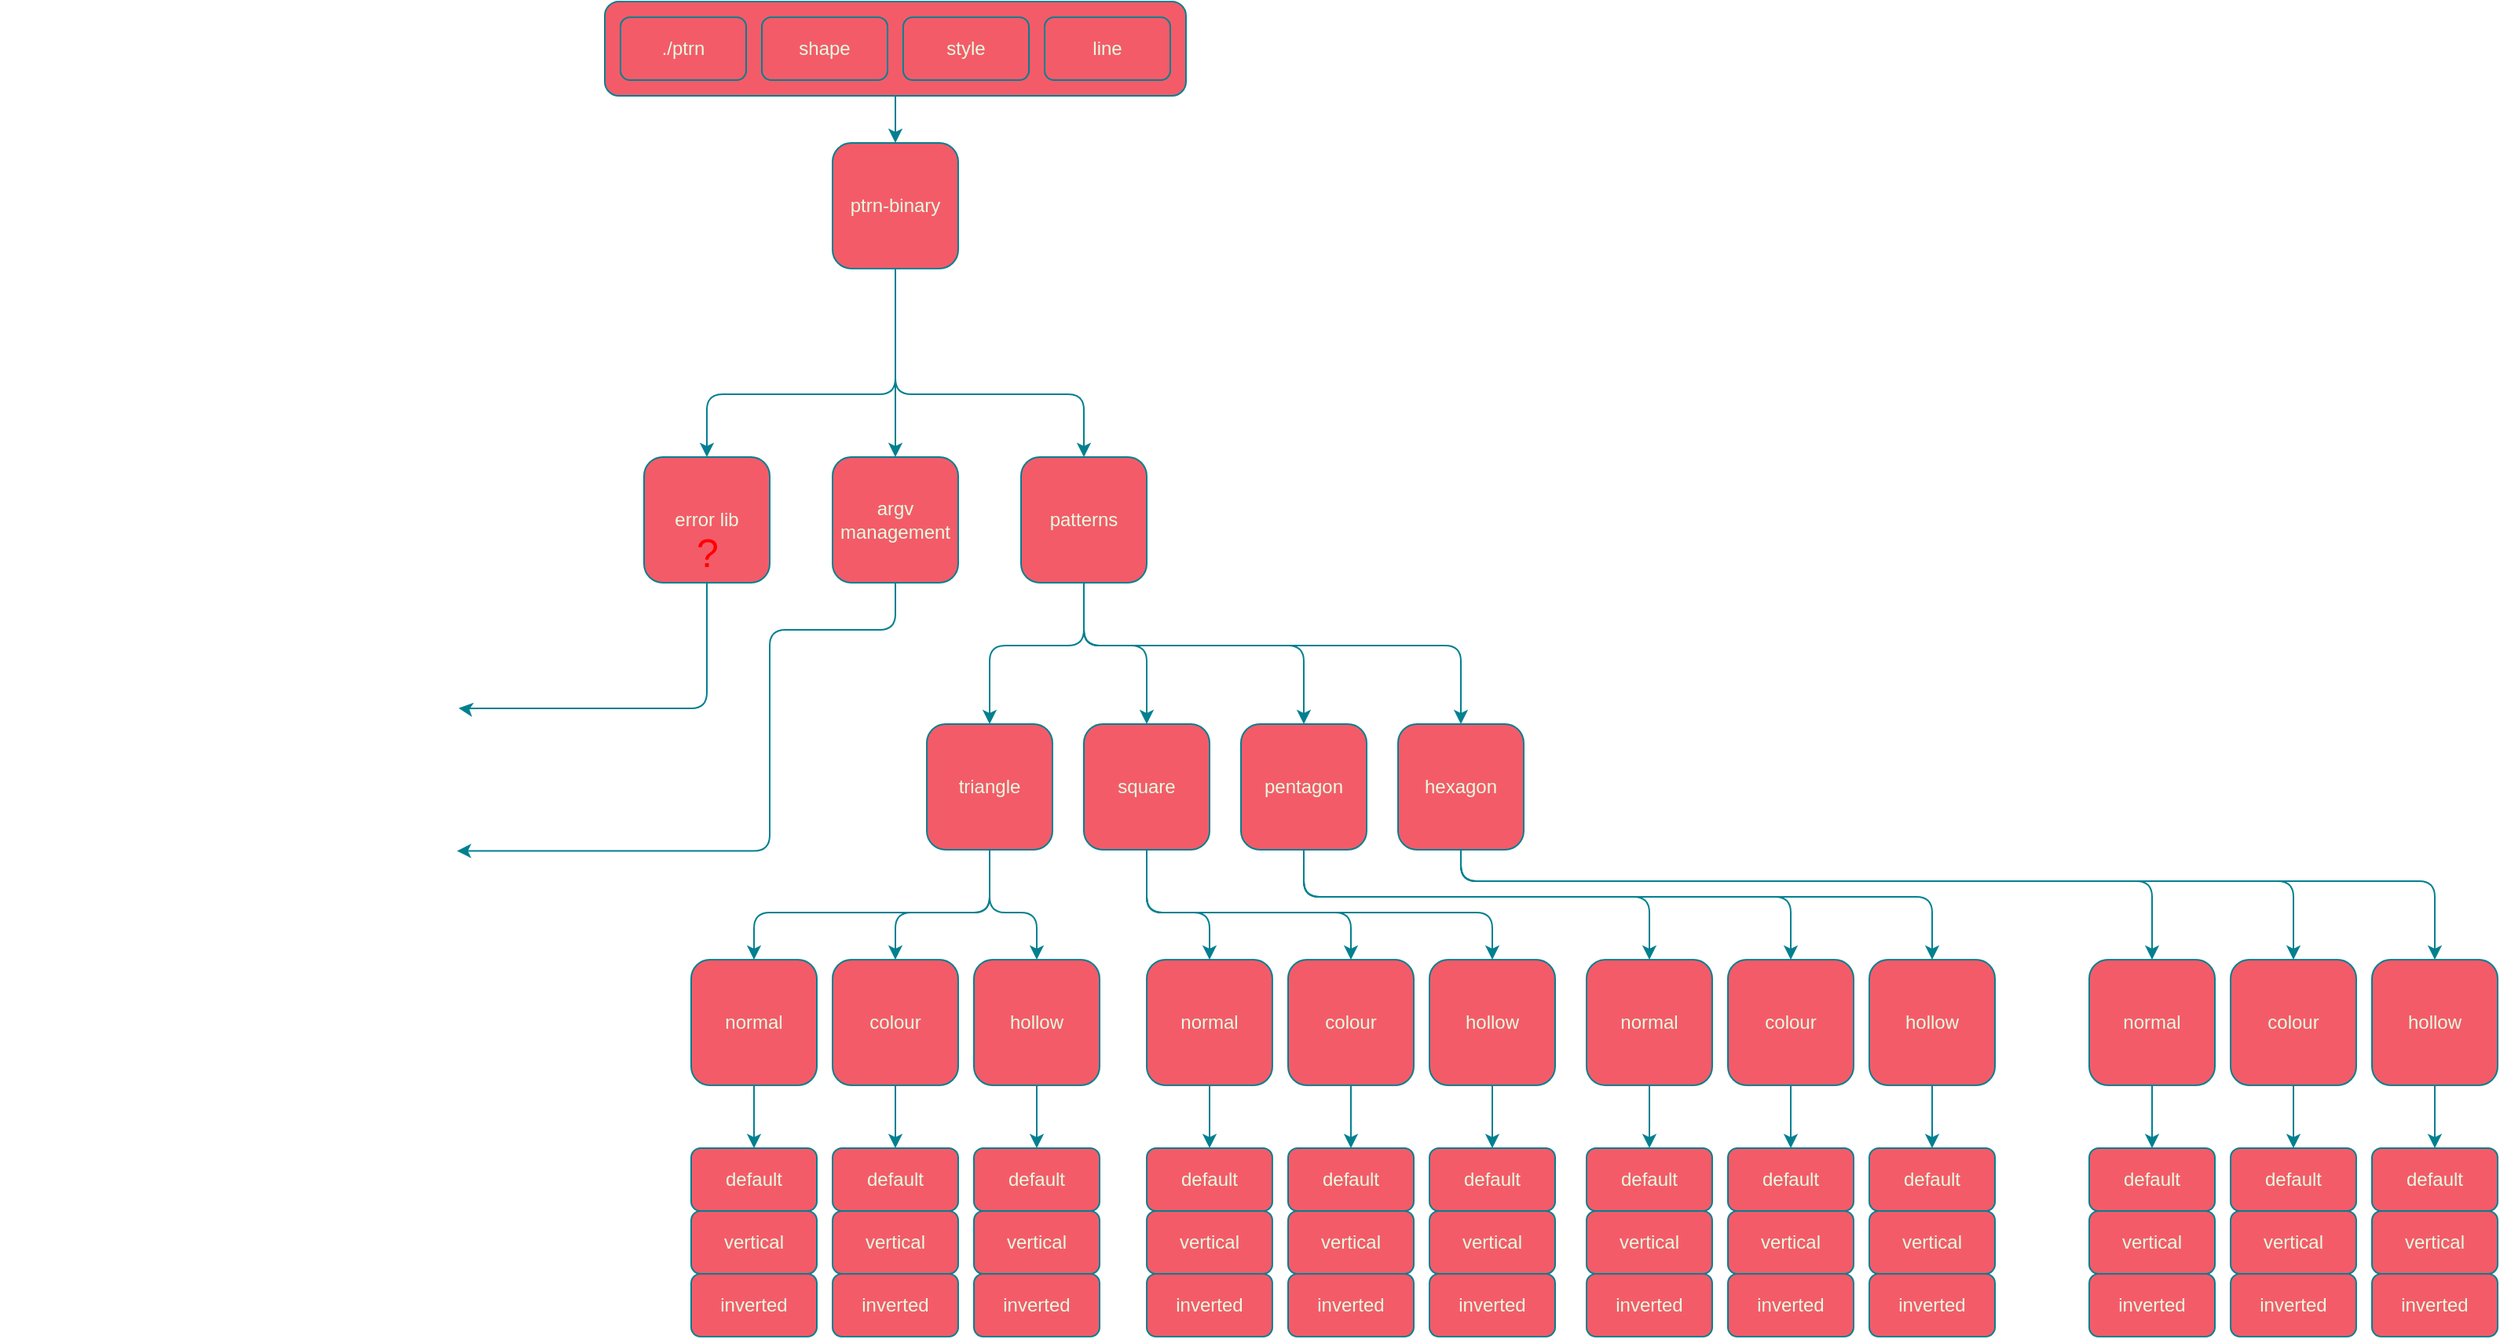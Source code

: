 <mxfile version="21.2.1" type="device">
  <diagram name="Page-1" id="WpkoCbkD2GTZ16Bm78LT">
    <mxGraphModel dx="2170" dy="2850" grid="1" gridSize="10" guides="1" tooltips="1" connect="1" arrows="1" fold="1" page="0" pageScale="1" pageWidth="827" pageHeight="1169" math="0" shadow="0">
      <root>
        <mxCell id="0" />
        <mxCell id="1" parent="0" />
        <mxCell id="5L4vMJ1TvrdWUOigA07q-71" style="edgeStyle=orthogonalEdgeStyle;rounded=1;orthogonalLoop=1;jettySize=auto;html=1;entryX=0.5;entryY=0;entryDx=0;entryDy=0;fontColor=default;labelBackgroundColor=none;strokeColor=#028090;" edge="1" parent="1" source="5L4vMJ1TvrdWUOigA07q-70" target="Gud-aHtuFvEA1j-dhCJr-1">
          <mxGeometry relative="1" as="geometry" />
        </mxCell>
        <mxCell id="5L4vMJ1TvrdWUOigA07q-70" value="" style="rounded=1;whiteSpace=wrap;html=1;labelBackgroundColor=none;fillColor=#F45B69;strokeColor=#028090;fontColor=#E4FDE1;" vertex="1" parent="1">
          <mxGeometry x="175" y="-410" width="370" height="60" as="geometry" />
        </mxCell>
        <mxCell id="Gud-aHtuFvEA1j-dhCJr-18" style="edgeStyle=orthogonalEdgeStyle;rounded=1;orthogonalLoop=1;jettySize=auto;html=1;entryX=0.5;entryY=0;entryDx=0;entryDy=0;fontColor=default;labelBackgroundColor=none;strokeColor=#028090;" parent="1" source="Gud-aHtuFvEA1j-dhCJr-1" target="Gud-aHtuFvEA1j-dhCJr-5" edge="1">
          <mxGeometry relative="1" as="geometry">
            <Array as="points">
              <mxPoint x="360" y="-160" />
              <mxPoint x="240" y="-160" />
            </Array>
          </mxGeometry>
        </mxCell>
        <mxCell id="Gud-aHtuFvEA1j-dhCJr-19" style="edgeStyle=orthogonalEdgeStyle;rounded=1;orthogonalLoop=1;jettySize=auto;html=1;fontColor=default;labelBackgroundColor=none;strokeColor=#028090;" parent="1" source="Gud-aHtuFvEA1j-dhCJr-1" target="Gud-aHtuFvEA1j-dhCJr-6" edge="1">
          <mxGeometry relative="1" as="geometry" />
        </mxCell>
        <mxCell id="Gud-aHtuFvEA1j-dhCJr-20" style="edgeStyle=orthogonalEdgeStyle;rounded=1;orthogonalLoop=1;jettySize=auto;html=1;entryX=0.5;entryY=0;entryDx=0;entryDy=0;fontColor=default;labelBackgroundColor=none;strokeColor=#028090;" parent="1" source="Gud-aHtuFvEA1j-dhCJr-1" target="Gud-aHtuFvEA1j-dhCJr-7" edge="1">
          <mxGeometry relative="1" as="geometry">
            <Array as="points">
              <mxPoint x="360" y="-160" />
              <mxPoint x="480" y="-160" />
            </Array>
          </mxGeometry>
        </mxCell>
        <mxCell id="Gud-aHtuFvEA1j-dhCJr-1" value="ptrn-binary" style="whiteSpace=wrap;html=1;aspect=fixed;labelBackgroundColor=none;rounded=1;fillColor=#F45B69;strokeColor=#028090;fontColor=#E4FDE1;" parent="1" vertex="1">
          <mxGeometry x="320" y="-320" width="80" height="80" as="geometry" />
        </mxCell>
        <mxCell id="Gud-aHtuFvEA1j-dhCJr-5" value="error lib" style="whiteSpace=wrap;html=1;aspect=fixed;rounded=1;labelBackgroundColor=none;fillColor=#F45B69;strokeColor=#028090;fontColor=#E4FDE1;" parent="1" vertex="1">
          <mxGeometry x="200" y="-120" width="80" height="80" as="geometry" />
        </mxCell>
        <mxCell id="Gud-aHtuFvEA1j-dhCJr-6" value="argv management" style="whiteSpace=wrap;html=1;aspect=fixed;rounded=1;labelBackgroundColor=none;fillColor=#F45B69;strokeColor=#028090;fontColor=#E4FDE1;" parent="1" vertex="1">
          <mxGeometry x="320" y="-120" width="80" height="80" as="geometry" />
        </mxCell>
        <mxCell id="Gud-aHtuFvEA1j-dhCJr-14" style="edgeStyle=orthogonalEdgeStyle;rounded=1;orthogonalLoop=1;jettySize=auto;html=1;entryX=0.5;entryY=0;entryDx=0;entryDy=0;fontColor=default;labelBackgroundColor=none;strokeColor=#028090;" parent="1" source="Gud-aHtuFvEA1j-dhCJr-7" target="Gud-aHtuFvEA1j-dhCJr-8" edge="1">
          <mxGeometry relative="1" as="geometry">
            <Array as="points">
              <mxPoint x="480" />
              <mxPoint x="420" />
            </Array>
          </mxGeometry>
        </mxCell>
        <mxCell id="Gud-aHtuFvEA1j-dhCJr-15" style="edgeStyle=orthogonalEdgeStyle;rounded=1;orthogonalLoop=1;jettySize=auto;html=1;entryX=0.5;entryY=0;entryDx=0;entryDy=0;fontColor=default;labelBackgroundColor=none;strokeColor=#028090;" parent="1" source="Gud-aHtuFvEA1j-dhCJr-7" target="Gud-aHtuFvEA1j-dhCJr-11" edge="1">
          <mxGeometry relative="1" as="geometry">
            <Array as="points">
              <mxPoint x="480" />
              <mxPoint x="520" />
            </Array>
          </mxGeometry>
        </mxCell>
        <mxCell id="Gud-aHtuFvEA1j-dhCJr-16" style="edgeStyle=orthogonalEdgeStyle;rounded=1;orthogonalLoop=1;jettySize=auto;html=1;fontColor=default;labelBackgroundColor=none;strokeColor=#028090;" parent="1" source="Gud-aHtuFvEA1j-dhCJr-7" target="Gud-aHtuFvEA1j-dhCJr-12" edge="1">
          <mxGeometry relative="1" as="geometry">
            <mxPoint x="480" as="targetPoint" />
            <Array as="points">
              <mxPoint x="480" />
              <mxPoint x="620" />
            </Array>
          </mxGeometry>
        </mxCell>
        <mxCell id="Gud-aHtuFvEA1j-dhCJr-17" style="edgeStyle=orthogonalEdgeStyle;rounded=1;orthogonalLoop=1;jettySize=auto;html=1;entryX=0.5;entryY=0;entryDx=0;entryDy=0;fontColor=default;labelBackgroundColor=none;strokeColor=#028090;" parent="1" source="Gud-aHtuFvEA1j-dhCJr-7" target="Gud-aHtuFvEA1j-dhCJr-13" edge="1">
          <mxGeometry relative="1" as="geometry">
            <Array as="points">
              <mxPoint x="480" />
              <mxPoint x="720" />
            </Array>
          </mxGeometry>
        </mxCell>
        <mxCell id="Gud-aHtuFvEA1j-dhCJr-7" value="patterns" style="whiteSpace=wrap;html=1;aspect=fixed;rounded=1;labelBackgroundColor=none;fillColor=#F45B69;strokeColor=#028090;fontColor=#E4FDE1;" parent="1" vertex="1">
          <mxGeometry x="440" y="-120" width="80" height="80" as="geometry" />
        </mxCell>
        <mxCell id="Gud-aHtuFvEA1j-dhCJr-24" style="edgeStyle=orthogonalEdgeStyle;rounded=1;orthogonalLoop=1;jettySize=auto;html=1;entryX=0.5;entryY=0;entryDx=0;entryDy=0;fontColor=default;labelBackgroundColor=none;strokeColor=#028090;" parent="1" source="Gud-aHtuFvEA1j-dhCJr-8" target="Gud-aHtuFvEA1j-dhCJr-21" edge="1">
          <mxGeometry relative="1" as="geometry">
            <Array as="points">
              <mxPoint x="420" y="170" />
              <mxPoint x="270" y="170" />
            </Array>
          </mxGeometry>
        </mxCell>
        <mxCell id="Gud-aHtuFvEA1j-dhCJr-25" style="edgeStyle=orthogonalEdgeStyle;rounded=1;orthogonalLoop=1;jettySize=auto;html=1;entryX=0.5;entryY=0;entryDx=0;entryDy=0;fontColor=default;labelBackgroundColor=none;strokeColor=#028090;" parent="1" source="Gud-aHtuFvEA1j-dhCJr-8" target="Gud-aHtuFvEA1j-dhCJr-22" edge="1">
          <mxGeometry relative="1" as="geometry">
            <Array as="points">
              <mxPoint x="420" y="170" />
              <mxPoint x="360" y="170" />
            </Array>
          </mxGeometry>
        </mxCell>
        <mxCell id="Gud-aHtuFvEA1j-dhCJr-26" style="edgeStyle=orthogonalEdgeStyle;rounded=1;orthogonalLoop=1;jettySize=auto;html=1;fontColor=default;labelBackgroundColor=none;strokeColor=#028090;" parent="1" source="Gud-aHtuFvEA1j-dhCJr-8" target="Gud-aHtuFvEA1j-dhCJr-23" edge="1">
          <mxGeometry relative="1" as="geometry">
            <Array as="points">
              <mxPoint x="420" y="170" />
              <mxPoint x="450" y="170" />
            </Array>
          </mxGeometry>
        </mxCell>
        <mxCell id="Gud-aHtuFvEA1j-dhCJr-8" value="triangle" style="whiteSpace=wrap;html=1;aspect=fixed;rounded=1;labelBackgroundColor=none;fillColor=#F45B69;strokeColor=#028090;fontColor=#E4FDE1;" parent="1" vertex="1">
          <mxGeometry x="380" y="50" width="80" height="80" as="geometry" />
        </mxCell>
        <mxCell id="Gud-aHtuFvEA1j-dhCJr-36" style="edgeStyle=orthogonalEdgeStyle;rounded=1;orthogonalLoop=1;jettySize=auto;html=1;entryX=0.5;entryY=0;entryDx=0;entryDy=0;fontColor=default;labelBackgroundColor=none;strokeColor=#028090;" parent="1" source="Gud-aHtuFvEA1j-dhCJr-11" target="Gud-aHtuFvEA1j-dhCJr-27" edge="1">
          <mxGeometry relative="1" as="geometry">
            <Array as="points">
              <mxPoint x="520" y="170" />
              <mxPoint x="560" y="170" />
            </Array>
          </mxGeometry>
        </mxCell>
        <mxCell id="Gud-aHtuFvEA1j-dhCJr-37" style="edgeStyle=orthogonalEdgeStyle;rounded=1;orthogonalLoop=1;jettySize=auto;html=1;fontColor=default;labelBackgroundColor=none;strokeColor=#028090;" parent="1" source="Gud-aHtuFvEA1j-dhCJr-11" target="Gud-aHtuFvEA1j-dhCJr-28" edge="1">
          <mxGeometry relative="1" as="geometry">
            <Array as="points">
              <mxPoint x="520" y="170" />
              <mxPoint x="650" y="170" />
            </Array>
          </mxGeometry>
        </mxCell>
        <mxCell id="Gud-aHtuFvEA1j-dhCJr-39" style="edgeStyle=orthogonalEdgeStyle;rounded=1;orthogonalLoop=1;jettySize=auto;html=1;entryX=0.5;entryY=0;entryDx=0;entryDy=0;fontColor=default;labelBackgroundColor=none;strokeColor=#028090;" parent="1" source="Gud-aHtuFvEA1j-dhCJr-11" target="Gud-aHtuFvEA1j-dhCJr-29" edge="1">
          <mxGeometry relative="1" as="geometry">
            <Array as="points">
              <mxPoint x="520" y="170" />
              <mxPoint x="740" y="170" />
            </Array>
          </mxGeometry>
        </mxCell>
        <mxCell id="Gud-aHtuFvEA1j-dhCJr-11" value="square" style="whiteSpace=wrap;html=1;aspect=fixed;rounded=1;labelBackgroundColor=none;fillColor=#F45B69;strokeColor=#028090;fontColor=#E4FDE1;" parent="1" vertex="1">
          <mxGeometry x="480" y="50" width="80" height="80" as="geometry" />
        </mxCell>
        <mxCell id="Gud-aHtuFvEA1j-dhCJr-41" style="edgeStyle=orthogonalEdgeStyle;rounded=1;orthogonalLoop=1;jettySize=auto;html=1;entryX=0.5;entryY=0;entryDx=0;entryDy=0;fontColor=default;labelBackgroundColor=none;strokeColor=#028090;" parent="1" source="Gud-aHtuFvEA1j-dhCJr-12" target="Gud-aHtuFvEA1j-dhCJr-30" edge="1">
          <mxGeometry relative="1" as="geometry">
            <Array as="points">
              <mxPoint x="620" y="160" />
              <mxPoint x="840" y="160" />
            </Array>
          </mxGeometry>
        </mxCell>
        <mxCell id="Gud-aHtuFvEA1j-dhCJr-42" style="edgeStyle=orthogonalEdgeStyle;rounded=1;orthogonalLoop=1;jettySize=auto;html=1;fontColor=default;labelBackgroundColor=none;strokeColor=#028090;" parent="1" source="Gud-aHtuFvEA1j-dhCJr-12" target="Gud-aHtuFvEA1j-dhCJr-32" edge="1">
          <mxGeometry relative="1" as="geometry">
            <Array as="points">
              <mxPoint x="620" y="160" />
              <mxPoint x="1020" y="160" />
            </Array>
          </mxGeometry>
        </mxCell>
        <mxCell id="Gud-aHtuFvEA1j-dhCJr-43" style="edgeStyle=orthogonalEdgeStyle;rounded=1;orthogonalLoop=1;jettySize=auto;html=1;fontColor=default;labelBackgroundColor=none;strokeColor=#028090;" parent="1" source="Gud-aHtuFvEA1j-dhCJr-12" target="Gud-aHtuFvEA1j-dhCJr-31" edge="1">
          <mxGeometry relative="1" as="geometry">
            <Array as="points">
              <mxPoint x="620" y="160" />
              <mxPoint x="930" y="160" />
            </Array>
          </mxGeometry>
        </mxCell>
        <mxCell id="Gud-aHtuFvEA1j-dhCJr-12" value="pentagon" style="whiteSpace=wrap;html=1;aspect=fixed;rounded=1;labelBackgroundColor=none;fillColor=#F45B69;strokeColor=#028090;fontColor=#E4FDE1;" parent="1" vertex="1">
          <mxGeometry x="580" y="50" width="80" height="80" as="geometry" />
        </mxCell>
        <mxCell id="Gud-aHtuFvEA1j-dhCJr-44" style="edgeStyle=orthogonalEdgeStyle;rounded=1;orthogonalLoop=1;jettySize=auto;html=1;fontColor=default;labelBackgroundColor=none;strokeColor=#028090;" parent="1" source="Gud-aHtuFvEA1j-dhCJr-13" target="Gud-aHtuFvEA1j-dhCJr-35" edge="1">
          <mxGeometry relative="1" as="geometry">
            <Array as="points">
              <mxPoint x="720" y="150" />
              <mxPoint x="1340" y="150" />
            </Array>
          </mxGeometry>
        </mxCell>
        <mxCell id="Gud-aHtuFvEA1j-dhCJr-45" style="edgeStyle=orthogonalEdgeStyle;rounded=1;orthogonalLoop=1;jettySize=auto;html=1;fontColor=default;labelBackgroundColor=none;strokeColor=#028090;" parent="1" source="Gud-aHtuFvEA1j-dhCJr-13" target="Gud-aHtuFvEA1j-dhCJr-34" edge="1">
          <mxGeometry relative="1" as="geometry">
            <Array as="points">
              <mxPoint x="720" y="150" />
              <mxPoint x="1250" y="150" />
            </Array>
          </mxGeometry>
        </mxCell>
        <mxCell id="Gud-aHtuFvEA1j-dhCJr-46" style="edgeStyle=orthogonalEdgeStyle;rounded=1;orthogonalLoop=1;jettySize=auto;html=1;entryX=0.5;entryY=0;entryDx=0;entryDy=0;fontColor=default;labelBackgroundColor=none;strokeColor=#028090;" parent="1" source="Gud-aHtuFvEA1j-dhCJr-13" target="Gud-aHtuFvEA1j-dhCJr-33" edge="1">
          <mxGeometry relative="1" as="geometry">
            <Array as="points">
              <mxPoint x="720" y="150" />
              <mxPoint x="1160" y="150" />
            </Array>
          </mxGeometry>
        </mxCell>
        <mxCell id="Gud-aHtuFvEA1j-dhCJr-13" value="hexagon" style="whiteSpace=wrap;html=1;aspect=fixed;rounded=1;labelBackgroundColor=none;fillColor=#F45B69;strokeColor=#028090;fontColor=#E4FDE1;" parent="1" vertex="1">
          <mxGeometry x="680" y="50" width="80" height="80" as="geometry" />
        </mxCell>
        <mxCell id="5L4vMJ1TvrdWUOigA07q-53" style="edgeStyle=orthogonalEdgeStyle;rounded=1;orthogonalLoop=1;jettySize=auto;html=1;entryX=0.5;entryY=0;entryDx=0;entryDy=0;fontColor=default;labelBackgroundColor=none;strokeColor=#028090;" edge="1" parent="1" source="Gud-aHtuFvEA1j-dhCJr-21" target="5L4vMJ1TvrdWUOigA07q-6">
          <mxGeometry relative="1" as="geometry" />
        </mxCell>
        <mxCell id="Gud-aHtuFvEA1j-dhCJr-21" value="normal" style="whiteSpace=wrap;html=1;aspect=fixed;rounded=1;labelBackgroundColor=none;fillColor=#F45B69;strokeColor=#028090;fontColor=#E4FDE1;" parent="1" vertex="1">
          <mxGeometry x="230" y="200" width="80" height="80" as="geometry" />
        </mxCell>
        <mxCell id="5L4vMJ1TvrdWUOigA07q-54" style="edgeStyle=orthogonalEdgeStyle;rounded=1;orthogonalLoop=1;jettySize=auto;html=1;entryX=0.5;entryY=0;entryDx=0;entryDy=0;fontColor=default;labelBackgroundColor=none;strokeColor=#028090;" edge="1" parent="1" source="Gud-aHtuFvEA1j-dhCJr-22" target="5L4vMJ1TvrdWUOigA07q-11">
          <mxGeometry relative="1" as="geometry" />
        </mxCell>
        <mxCell id="Gud-aHtuFvEA1j-dhCJr-22" value="colour" style="whiteSpace=wrap;html=1;aspect=fixed;rounded=1;labelBackgroundColor=none;fillColor=#F45B69;strokeColor=#028090;fontColor=#E4FDE1;" parent="1" vertex="1">
          <mxGeometry x="320" y="200" width="80" height="80" as="geometry" />
        </mxCell>
        <mxCell id="5L4vMJ1TvrdWUOigA07q-55" style="edgeStyle=orthogonalEdgeStyle;rounded=1;orthogonalLoop=1;jettySize=auto;html=1;entryX=0.5;entryY=0;entryDx=0;entryDy=0;fontColor=default;labelBackgroundColor=none;strokeColor=#028090;" edge="1" parent="1" source="Gud-aHtuFvEA1j-dhCJr-23" target="5L4vMJ1TvrdWUOigA07q-15">
          <mxGeometry relative="1" as="geometry" />
        </mxCell>
        <mxCell id="Gud-aHtuFvEA1j-dhCJr-23" value="hollow" style="whiteSpace=wrap;html=1;aspect=fixed;rounded=1;labelBackgroundColor=none;fillColor=#F45B69;strokeColor=#028090;fontColor=#E4FDE1;" parent="1" vertex="1">
          <mxGeometry x="410" y="200" width="80" height="80" as="geometry" />
        </mxCell>
        <mxCell id="5L4vMJ1TvrdWUOigA07q-57" style="edgeStyle=orthogonalEdgeStyle;rounded=1;orthogonalLoop=1;jettySize=auto;html=1;entryX=0.5;entryY=0;entryDx=0;entryDy=0;fontColor=default;labelBackgroundColor=none;strokeColor=#028090;" edge="1" parent="1" source="Gud-aHtuFvEA1j-dhCJr-27" target="5L4vMJ1TvrdWUOigA07q-19">
          <mxGeometry relative="1" as="geometry" />
        </mxCell>
        <mxCell id="Gud-aHtuFvEA1j-dhCJr-27" value="normal" style="whiteSpace=wrap;html=1;aspect=fixed;rounded=1;labelBackgroundColor=none;fillColor=#F45B69;strokeColor=#028090;fontColor=#E4FDE1;" parent="1" vertex="1">
          <mxGeometry x="520" y="200" width="80" height="80" as="geometry" />
        </mxCell>
        <mxCell id="5L4vMJ1TvrdWUOigA07q-58" style="edgeStyle=orthogonalEdgeStyle;rounded=1;orthogonalLoop=1;jettySize=auto;html=1;entryX=0.5;entryY=0;entryDx=0;entryDy=0;fontColor=default;labelBackgroundColor=none;strokeColor=#028090;" edge="1" parent="1" source="Gud-aHtuFvEA1j-dhCJr-28" target="5L4vMJ1TvrdWUOigA07q-23">
          <mxGeometry relative="1" as="geometry" />
        </mxCell>
        <mxCell id="Gud-aHtuFvEA1j-dhCJr-28" value="colour" style="whiteSpace=wrap;html=1;aspect=fixed;rounded=1;labelBackgroundColor=none;fillColor=#F45B69;strokeColor=#028090;fontColor=#E4FDE1;" parent="1" vertex="1">
          <mxGeometry x="610" y="200" width="80" height="80" as="geometry" />
        </mxCell>
        <mxCell id="5L4vMJ1TvrdWUOigA07q-59" style="edgeStyle=orthogonalEdgeStyle;rounded=1;orthogonalLoop=1;jettySize=auto;html=1;fontColor=default;labelBackgroundColor=none;strokeColor=#028090;" edge="1" parent="1" source="Gud-aHtuFvEA1j-dhCJr-29" target="5L4vMJ1TvrdWUOigA07q-27">
          <mxGeometry relative="1" as="geometry" />
        </mxCell>
        <mxCell id="Gud-aHtuFvEA1j-dhCJr-29" value="hollow" style="whiteSpace=wrap;html=1;aspect=fixed;rounded=1;labelBackgroundColor=none;fillColor=#F45B69;strokeColor=#028090;fontColor=#E4FDE1;" parent="1" vertex="1">
          <mxGeometry x="700" y="200" width="80" height="80" as="geometry" />
        </mxCell>
        <mxCell id="5L4vMJ1TvrdWUOigA07q-60" style="edgeStyle=orthogonalEdgeStyle;rounded=1;orthogonalLoop=1;jettySize=auto;html=1;entryX=0.5;entryY=0;entryDx=0;entryDy=0;fontColor=default;labelBackgroundColor=none;strokeColor=#028090;" edge="1" parent="1" source="Gud-aHtuFvEA1j-dhCJr-30" target="5L4vMJ1TvrdWUOigA07q-31">
          <mxGeometry relative="1" as="geometry" />
        </mxCell>
        <mxCell id="Gud-aHtuFvEA1j-dhCJr-30" value="normal" style="whiteSpace=wrap;html=1;aspect=fixed;rounded=1;labelBackgroundColor=none;fillColor=#F45B69;strokeColor=#028090;fontColor=#E4FDE1;" parent="1" vertex="1">
          <mxGeometry x="800" y="200" width="80" height="80" as="geometry" />
        </mxCell>
        <mxCell id="5L4vMJ1TvrdWUOigA07q-61" style="edgeStyle=orthogonalEdgeStyle;rounded=1;orthogonalLoop=1;jettySize=auto;html=1;entryX=0.5;entryY=0;entryDx=0;entryDy=0;fontColor=default;labelBackgroundColor=none;strokeColor=#028090;" edge="1" parent="1" source="Gud-aHtuFvEA1j-dhCJr-31" target="5L4vMJ1TvrdWUOigA07q-35">
          <mxGeometry relative="1" as="geometry" />
        </mxCell>
        <mxCell id="Gud-aHtuFvEA1j-dhCJr-31" value="colour" style="whiteSpace=wrap;html=1;aspect=fixed;rounded=1;labelBackgroundColor=none;fillColor=#F45B69;strokeColor=#028090;fontColor=#E4FDE1;" parent="1" vertex="1">
          <mxGeometry x="890" y="200" width="80" height="80" as="geometry" />
        </mxCell>
        <mxCell id="5L4vMJ1TvrdWUOigA07q-62" style="edgeStyle=orthogonalEdgeStyle;rounded=1;orthogonalLoop=1;jettySize=auto;html=1;entryX=0.5;entryY=0;entryDx=0;entryDy=0;fontColor=default;labelBackgroundColor=none;strokeColor=#028090;" edge="1" parent="1" source="Gud-aHtuFvEA1j-dhCJr-32" target="5L4vMJ1TvrdWUOigA07q-39">
          <mxGeometry relative="1" as="geometry" />
        </mxCell>
        <mxCell id="Gud-aHtuFvEA1j-dhCJr-32" value="hollow" style="whiteSpace=wrap;html=1;aspect=fixed;rounded=1;labelBackgroundColor=none;fillColor=#F45B69;strokeColor=#028090;fontColor=#E4FDE1;" parent="1" vertex="1">
          <mxGeometry x="980" y="200" width="80" height="80" as="geometry" />
        </mxCell>
        <mxCell id="5L4vMJ1TvrdWUOigA07q-63" style="edgeStyle=orthogonalEdgeStyle;rounded=1;orthogonalLoop=1;jettySize=auto;html=1;entryX=0.5;entryY=0;entryDx=0;entryDy=0;fontColor=default;labelBackgroundColor=none;strokeColor=#028090;" edge="1" parent="1" source="Gud-aHtuFvEA1j-dhCJr-33" target="5L4vMJ1TvrdWUOigA07q-43">
          <mxGeometry relative="1" as="geometry" />
        </mxCell>
        <mxCell id="Gud-aHtuFvEA1j-dhCJr-33" value="normal" style="whiteSpace=wrap;html=1;aspect=fixed;rounded=1;labelBackgroundColor=none;fillColor=#F45B69;strokeColor=#028090;fontColor=#E4FDE1;" parent="1" vertex="1">
          <mxGeometry x="1120" y="200" width="80" height="80" as="geometry" />
        </mxCell>
        <mxCell id="5L4vMJ1TvrdWUOigA07q-64" style="edgeStyle=orthogonalEdgeStyle;rounded=1;orthogonalLoop=1;jettySize=auto;html=1;entryX=0.5;entryY=0;entryDx=0;entryDy=0;fontColor=default;labelBackgroundColor=none;strokeColor=#028090;" edge="1" parent="1" source="Gud-aHtuFvEA1j-dhCJr-34" target="5L4vMJ1TvrdWUOigA07q-47">
          <mxGeometry relative="1" as="geometry" />
        </mxCell>
        <mxCell id="Gud-aHtuFvEA1j-dhCJr-34" value="colour" style="whiteSpace=wrap;html=1;aspect=fixed;rounded=1;labelBackgroundColor=none;fillColor=#F45B69;strokeColor=#028090;fontColor=#E4FDE1;" parent="1" vertex="1">
          <mxGeometry x="1210" y="200" width="80" height="80" as="geometry" />
        </mxCell>
        <mxCell id="5L4vMJ1TvrdWUOigA07q-65" style="edgeStyle=orthogonalEdgeStyle;rounded=1;orthogonalLoop=1;jettySize=auto;html=1;entryX=0.5;entryY=0;entryDx=0;entryDy=0;fontColor=default;labelBackgroundColor=none;strokeColor=#028090;" edge="1" parent="1" source="Gud-aHtuFvEA1j-dhCJr-35" target="5L4vMJ1TvrdWUOigA07q-51">
          <mxGeometry relative="1" as="geometry" />
        </mxCell>
        <mxCell id="Gud-aHtuFvEA1j-dhCJr-35" value="hollow" style="whiteSpace=wrap;html=1;aspect=fixed;rounded=1;labelBackgroundColor=none;fillColor=#F45B69;strokeColor=#028090;fontColor=#E4FDE1;" parent="1" vertex="1">
          <mxGeometry x="1300" y="200" width="80" height="80" as="geometry" />
        </mxCell>
        <mxCell id="5L4vMJ1TvrdWUOigA07q-2" style="edgeStyle=orthogonalEdgeStyle;rounded=1;orthogonalLoop=1;jettySize=auto;html=1;entryX=1.007;entryY=0.448;entryDx=0;entryDy=0;entryPerimeter=0;labelBackgroundColor=none;fontColor=default;strokeColor=#028090;" edge="1" parent="1" source="Gud-aHtuFvEA1j-dhCJr-51" target="5L4vMJ1TvrdWUOigA07q-1">
          <mxGeometry relative="1" as="geometry">
            <Array as="points">
              <mxPoint x="240" y="40" />
              <mxPoint x="83" y="40" />
            </Array>
          </mxGeometry>
        </mxCell>
        <mxCell id="Gud-aHtuFvEA1j-dhCJr-51" value="&lt;font color=&quot;#ff0000&quot; style=&quot;font-size: 25px;&quot;&gt;?&lt;/font&gt;" style="text;html=1;align=center;verticalAlign=middle;resizable=0;points=[];autosize=1;strokeColor=none;fillColor=none;rounded=1;labelBackgroundColor=none;fontColor=#E4FDE1;" parent="1" vertex="1">
          <mxGeometry x="220" y="-80" width="40" height="40" as="geometry" />
        </mxCell>
        <mxCell id="5L4vMJ1TvrdWUOigA07q-3" style="edgeStyle=orthogonalEdgeStyle;rounded=1;orthogonalLoop=1;jettySize=auto;html=1;entryX=1.003;entryY=0.51;entryDx=0;entryDy=0;entryPerimeter=0;exitX=0.5;exitY=1;exitDx=0;exitDy=0;labelBackgroundColor=none;fontColor=default;strokeColor=#028090;" edge="1" parent="1" source="Gud-aHtuFvEA1j-dhCJr-6" target="f_VNOJJt2W6MpkKkrEV8-1">
          <mxGeometry relative="1" as="geometry">
            <mxPoint x="360.0" y="-30" as="sourcePoint" />
            <Array as="points">
              <mxPoint x="360" y="-10" />
              <mxPoint x="280" y="-10" />
              <mxPoint x="280" y="131" />
            </Array>
          </mxGeometry>
        </mxCell>
        <mxCell id="f_VNOJJt2W6MpkKkrEV8-1" value="&lt;div style=&quot;font-size: 13px;&quot;&gt;&lt;span style=&quot;background-color: initial;&quot;&gt;&lt;font color=&quot;#ffffff&quot; style=&quot;font-size: 13px;&quot;&gt;We need a argument manger to mange,&amp;nbsp;&lt;/font&gt;&lt;/span&gt;&lt;/div&gt;&lt;font color=&quot;#ffffff&quot; style=&quot;font-size: 13px;&quot;&gt;&lt;div style=&quot;&quot;&gt;&lt;span style=&quot;background-color: initial;&quot;&gt;if there is imsufficient no of inputs.&lt;/span&gt;&lt;/div&gt;&lt;div style=&quot;&quot;&gt;&lt;span style=&quot;background-color: initial;&quot;&gt;Lets say if there is no syl is defined in&lt;/span&gt;&lt;/div&gt;&lt;div style=&quot;&quot;&gt;&lt;span style=&quot;background-color: initial;&quot;&gt;cli call, the how to should be managed and all.&lt;/span&gt;&lt;/div&gt;&lt;/font&gt;" style="text;html=1;align=right;verticalAlign=middle;resizable=0;points=[];autosize=1;strokeColor=none;fillColor=none;labelBackgroundColor=none;rounded=1;fontColor=#E4FDE1;" parent="1" vertex="1">
          <mxGeometry x="-210" y="90" width="290" height="80" as="geometry" />
        </mxCell>
        <mxCell id="5L4vMJ1TvrdWUOigA07q-1" value="&lt;font color=&quot;#ffffff&quot; style=&quot;font-size: 13px;&quot;&gt;Debugging will be a lot easier if&lt;br&gt;we specify what type of error are there.&lt;br&gt;Testing can be made easy with error output.&lt;/font&gt;" style="text;html=1;align=right;verticalAlign=middle;resizable=0;points=[];autosize=1;strokeColor=none;fillColor=none;labelBackgroundColor=none;rounded=1;fontColor=#E4FDE1;" vertex="1" parent="1">
          <mxGeometry x="-200" y="13" width="280" height="60" as="geometry" />
        </mxCell>
        <mxCell id="5L4vMJ1TvrdWUOigA07q-8" value="" style="group;rounded=1;labelBackgroundColor=none;fontColor=#E4FDE1;" vertex="1" connectable="0" parent="1">
          <mxGeometry x="230" y="320" width="80" height="120" as="geometry" />
        </mxCell>
        <mxCell id="5L4vMJ1TvrdWUOigA07q-5" value="vertical" style="rounded=1;whiteSpace=wrap;html=1;labelBackgroundColor=none;fillColor=#F45B69;strokeColor=#028090;fontColor=#E4FDE1;" vertex="1" parent="5L4vMJ1TvrdWUOigA07q-8">
          <mxGeometry y="40" width="80" height="40" as="geometry" />
        </mxCell>
        <mxCell id="5L4vMJ1TvrdWUOigA07q-6" value="default" style="rounded=1;whiteSpace=wrap;html=1;labelBackgroundColor=none;fillColor=#F45B69;strokeColor=#028090;fontColor=#E4FDE1;" vertex="1" parent="5L4vMJ1TvrdWUOigA07q-8">
          <mxGeometry width="80" height="40" as="geometry" />
        </mxCell>
        <mxCell id="5L4vMJ1TvrdWUOigA07q-7" value="inverted" style="rounded=1;whiteSpace=wrap;html=1;labelBackgroundColor=none;fillColor=#F45B69;strokeColor=#028090;fontColor=#E4FDE1;" vertex="1" parent="5L4vMJ1TvrdWUOigA07q-8">
          <mxGeometry y="80" width="80" height="40" as="geometry" />
        </mxCell>
        <mxCell id="5L4vMJ1TvrdWUOigA07q-9" value="" style="group;rounded=1;labelBackgroundColor=none;fontColor=#E4FDE1;" vertex="1" connectable="0" parent="1">
          <mxGeometry x="320" y="320" width="80" height="120" as="geometry" />
        </mxCell>
        <mxCell id="5L4vMJ1TvrdWUOigA07q-10" value="vertical" style="rounded=1;whiteSpace=wrap;html=1;labelBackgroundColor=none;fillColor=#F45B69;strokeColor=#028090;fontColor=#E4FDE1;" vertex="1" parent="5L4vMJ1TvrdWUOigA07q-9">
          <mxGeometry y="40" width="80" height="40" as="geometry" />
        </mxCell>
        <mxCell id="5L4vMJ1TvrdWUOigA07q-11" value="default" style="rounded=1;whiteSpace=wrap;html=1;labelBackgroundColor=none;fillColor=#F45B69;strokeColor=#028090;fontColor=#E4FDE1;" vertex="1" parent="5L4vMJ1TvrdWUOigA07q-9">
          <mxGeometry width="80" height="40" as="geometry" />
        </mxCell>
        <mxCell id="5L4vMJ1TvrdWUOigA07q-12" value="inverted" style="rounded=1;whiteSpace=wrap;html=1;labelBackgroundColor=none;fillColor=#F45B69;strokeColor=#028090;fontColor=#E4FDE1;" vertex="1" parent="5L4vMJ1TvrdWUOigA07q-9">
          <mxGeometry y="80" width="80" height="40" as="geometry" />
        </mxCell>
        <mxCell id="5L4vMJ1TvrdWUOigA07q-13" value="" style="group;rounded=1;labelBackgroundColor=none;fontColor=#E4FDE1;" vertex="1" connectable="0" parent="1">
          <mxGeometry x="410" y="320" width="80" height="120" as="geometry" />
        </mxCell>
        <mxCell id="5L4vMJ1TvrdWUOigA07q-14" value="vertical" style="rounded=1;whiteSpace=wrap;html=1;labelBackgroundColor=none;fillColor=#F45B69;strokeColor=#028090;fontColor=#E4FDE1;" vertex="1" parent="5L4vMJ1TvrdWUOigA07q-13">
          <mxGeometry y="40" width="80" height="40" as="geometry" />
        </mxCell>
        <mxCell id="5L4vMJ1TvrdWUOigA07q-15" value="default" style="rounded=1;whiteSpace=wrap;html=1;labelBackgroundColor=none;fillColor=#F45B69;strokeColor=#028090;fontColor=#E4FDE1;" vertex="1" parent="5L4vMJ1TvrdWUOigA07q-13">
          <mxGeometry width="80" height="40" as="geometry" />
        </mxCell>
        <mxCell id="5L4vMJ1TvrdWUOigA07q-16" value="inverted" style="rounded=1;whiteSpace=wrap;html=1;labelBackgroundColor=none;fillColor=#F45B69;strokeColor=#028090;fontColor=#E4FDE1;" vertex="1" parent="5L4vMJ1TvrdWUOigA07q-13">
          <mxGeometry y="80" width="80" height="40" as="geometry" />
        </mxCell>
        <mxCell id="5L4vMJ1TvrdWUOigA07q-17" value="" style="group;rounded=1;labelBackgroundColor=none;fontColor=#E4FDE1;" vertex="1" connectable="0" parent="1">
          <mxGeometry x="520" y="320" width="80" height="120" as="geometry" />
        </mxCell>
        <mxCell id="5L4vMJ1TvrdWUOigA07q-18" value="vertical" style="rounded=1;whiteSpace=wrap;html=1;labelBackgroundColor=none;fillColor=#F45B69;strokeColor=#028090;fontColor=#E4FDE1;" vertex="1" parent="5L4vMJ1TvrdWUOigA07q-17">
          <mxGeometry y="40" width="80" height="40" as="geometry" />
        </mxCell>
        <mxCell id="5L4vMJ1TvrdWUOigA07q-19" value="default" style="rounded=1;whiteSpace=wrap;html=1;labelBackgroundColor=none;fillColor=#F45B69;strokeColor=#028090;fontColor=#E4FDE1;" vertex="1" parent="5L4vMJ1TvrdWUOigA07q-17">
          <mxGeometry width="80" height="40" as="geometry" />
        </mxCell>
        <mxCell id="5L4vMJ1TvrdWUOigA07q-20" value="inverted" style="rounded=1;whiteSpace=wrap;html=1;labelBackgroundColor=none;fillColor=#F45B69;strokeColor=#028090;fontColor=#E4FDE1;" vertex="1" parent="5L4vMJ1TvrdWUOigA07q-17">
          <mxGeometry y="80" width="80" height="40" as="geometry" />
        </mxCell>
        <mxCell id="5L4vMJ1TvrdWUOigA07q-21" value="" style="group;rounded=1;labelBackgroundColor=none;fontColor=#E4FDE1;" vertex="1" connectable="0" parent="1">
          <mxGeometry x="610" y="320" width="80" height="120" as="geometry" />
        </mxCell>
        <mxCell id="5L4vMJ1TvrdWUOigA07q-22" value="vertical" style="rounded=1;whiteSpace=wrap;html=1;labelBackgroundColor=none;fillColor=#F45B69;strokeColor=#028090;fontColor=#E4FDE1;" vertex="1" parent="5L4vMJ1TvrdWUOigA07q-21">
          <mxGeometry y="40" width="80" height="40" as="geometry" />
        </mxCell>
        <mxCell id="5L4vMJ1TvrdWUOigA07q-23" value="default" style="rounded=1;whiteSpace=wrap;html=1;labelBackgroundColor=none;fillColor=#F45B69;strokeColor=#028090;fontColor=#E4FDE1;" vertex="1" parent="5L4vMJ1TvrdWUOigA07q-21">
          <mxGeometry width="80" height="40" as="geometry" />
        </mxCell>
        <mxCell id="5L4vMJ1TvrdWUOigA07q-24" value="inverted" style="rounded=1;whiteSpace=wrap;html=1;labelBackgroundColor=none;fillColor=#F45B69;strokeColor=#028090;fontColor=#E4FDE1;" vertex="1" parent="5L4vMJ1TvrdWUOigA07q-21">
          <mxGeometry y="80" width="80" height="40" as="geometry" />
        </mxCell>
        <mxCell id="5L4vMJ1TvrdWUOigA07q-25" value="" style="group;rounded=1;labelBackgroundColor=none;fontColor=#E4FDE1;" vertex="1" connectable="0" parent="1">
          <mxGeometry x="700" y="320" width="80" height="120" as="geometry" />
        </mxCell>
        <mxCell id="5L4vMJ1TvrdWUOigA07q-26" value="vertical" style="rounded=1;whiteSpace=wrap;html=1;labelBackgroundColor=none;fillColor=#F45B69;strokeColor=#028090;fontColor=#E4FDE1;" vertex="1" parent="5L4vMJ1TvrdWUOigA07q-25">
          <mxGeometry y="40" width="80" height="40" as="geometry" />
        </mxCell>
        <mxCell id="5L4vMJ1TvrdWUOigA07q-27" value="default" style="rounded=1;whiteSpace=wrap;html=1;labelBackgroundColor=none;fillColor=#F45B69;strokeColor=#028090;fontColor=#E4FDE1;" vertex="1" parent="5L4vMJ1TvrdWUOigA07q-25">
          <mxGeometry width="80" height="40" as="geometry" />
        </mxCell>
        <mxCell id="5L4vMJ1TvrdWUOigA07q-28" value="inverted" style="rounded=1;whiteSpace=wrap;html=1;labelBackgroundColor=none;fillColor=#F45B69;strokeColor=#028090;fontColor=#E4FDE1;" vertex="1" parent="5L4vMJ1TvrdWUOigA07q-25">
          <mxGeometry y="80" width="80" height="40" as="geometry" />
        </mxCell>
        <mxCell id="5L4vMJ1TvrdWUOigA07q-29" value="" style="group;rounded=1;labelBackgroundColor=none;fontColor=#E4FDE1;" vertex="1" connectable="0" parent="1">
          <mxGeometry x="800" y="320" width="80" height="120" as="geometry" />
        </mxCell>
        <mxCell id="5L4vMJ1TvrdWUOigA07q-30" value="vertical" style="rounded=1;whiteSpace=wrap;html=1;labelBackgroundColor=none;fillColor=#F45B69;strokeColor=#028090;fontColor=#E4FDE1;" vertex="1" parent="5L4vMJ1TvrdWUOigA07q-29">
          <mxGeometry y="40" width="80" height="40" as="geometry" />
        </mxCell>
        <mxCell id="5L4vMJ1TvrdWUOigA07q-31" value="default" style="rounded=1;whiteSpace=wrap;html=1;labelBackgroundColor=none;fillColor=#F45B69;strokeColor=#028090;fontColor=#E4FDE1;" vertex="1" parent="5L4vMJ1TvrdWUOigA07q-29">
          <mxGeometry width="80" height="40" as="geometry" />
        </mxCell>
        <mxCell id="5L4vMJ1TvrdWUOigA07q-32" value="inverted" style="rounded=1;whiteSpace=wrap;html=1;labelBackgroundColor=none;fillColor=#F45B69;strokeColor=#028090;fontColor=#E4FDE1;" vertex="1" parent="5L4vMJ1TvrdWUOigA07q-29">
          <mxGeometry y="80" width="80" height="40" as="geometry" />
        </mxCell>
        <mxCell id="5L4vMJ1TvrdWUOigA07q-33" value="" style="group;rounded=1;labelBackgroundColor=none;fontColor=#E4FDE1;" vertex="1" connectable="0" parent="1">
          <mxGeometry x="890" y="320" width="80" height="120" as="geometry" />
        </mxCell>
        <mxCell id="5L4vMJ1TvrdWUOigA07q-34" value="vertical" style="rounded=1;whiteSpace=wrap;html=1;labelBackgroundColor=none;fillColor=#F45B69;strokeColor=#028090;fontColor=#E4FDE1;" vertex="1" parent="5L4vMJ1TvrdWUOigA07q-33">
          <mxGeometry y="40" width="80" height="40" as="geometry" />
        </mxCell>
        <mxCell id="5L4vMJ1TvrdWUOigA07q-35" value="default" style="rounded=1;whiteSpace=wrap;html=1;labelBackgroundColor=none;fillColor=#F45B69;strokeColor=#028090;fontColor=#E4FDE1;" vertex="1" parent="5L4vMJ1TvrdWUOigA07q-33">
          <mxGeometry width="80" height="40" as="geometry" />
        </mxCell>
        <mxCell id="5L4vMJ1TvrdWUOigA07q-36" value="inverted" style="rounded=1;whiteSpace=wrap;html=1;labelBackgroundColor=none;fillColor=#F45B69;strokeColor=#028090;fontColor=#E4FDE1;" vertex="1" parent="5L4vMJ1TvrdWUOigA07q-33">
          <mxGeometry y="80" width="80" height="40" as="geometry" />
        </mxCell>
        <mxCell id="5L4vMJ1TvrdWUOigA07q-37" value="" style="group;rounded=1;labelBackgroundColor=none;fontColor=#E4FDE1;" vertex="1" connectable="0" parent="1">
          <mxGeometry x="980" y="320" width="80" height="120" as="geometry" />
        </mxCell>
        <mxCell id="5L4vMJ1TvrdWUOigA07q-38" value="vertical" style="rounded=1;whiteSpace=wrap;html=1;labelBackgroundColor=none;fillColor=#F45B69;strokeColor=#028090;fontColor=#E4FDE1;" vertex="1" parent="5L4vMJ1TvrdWUOigA07q-37">
          <mxGeometry y="40" width="80" height="40" as="geometry" />
        </mxCell>
        <mxCell id="5L4vMJ1TvrdWUOigA07q-39" value="default" style="rounded=1;whiteSpace=wrap;html=1;labelBackgroundColor=none;fillColor=#F45B69;strokeColor=#028090;fontColor=#E4FDE1;" vertex="1" parent="5L4vMJ1TvrdWUOigA07q-37">
          <mxGeometry width="80" height="40" as="geometry" />
        </mxCell>
        <mxCell id="5L4vMJ1TvrdWUOigA07q-40" value="inverted" style="rounded=1;whiteSpace=wrap;html=1;labelBackgroundColor=none;fillColor=#F45B69;strokeColor=#028090;fontColor=#E4FDE1;" vertex="1" parent="5L4vMJ1TvrdWUOigA07q-37">
          <mxGeometry y="80" width="80" height="40" as="geometry" />
        </mxCell>
        <mxCell id="5L4vMJ1TvrdWUOigA07q-41" value="" style="group;rounded=1;labelBackgroundColor=none;fontColor=#E4FDE1;" vertex="1" connectable="0" parent="1">
          <mxGeometry x="1120" y="320" width="80" height="120" as="geometry" />
        </mxCell>
        <mxCell id="5L4vMJ1TvrdWUOigA07q-42" value="vertical" style="rounded=1;whiteSpace=wrap;html=1;labelBackgroundColor=none;fillColor=#F45B69;strokeColor=#028090;fontColor=#E4FDE1;" vertex="1" parent="5L4vMJ1TvrdWUOigA07q-41">
          <mxGeometry y="40" width="80" height="40" as="geometry" />
        </mxCell>
        <mxCell id="5L4vMJ1TvrdWUOigA07q-43" value="default" style="rounded=1;whiteSpace=wrap;html=1;labelBackgroundColor=none;fillColor=#F45B69;strokeColor=#028090;fontColor=#E4FDE1;" vertex="1" parent="5L4vMJ1TvrdWUOigA07q-41">
          <mxGeometry width="80" height="40" as="geometry" />
        </mxCell>
        <mxCell id="5L4vMJ1TvrdWUOigA07q-44" value="inverted" style="rounded=1;whiteSpace=wrap;html=1;labelBackgroundColor=none;fillColor=#F45B69;strokeColor=#028090;fontColor=#E4FDE1;" vertex="1" parent="5L4vMJ1TvrdWUOigA07q-41">
          <mxGeometry y="80" width="80" height="40" as="geometry" />
        </mxCell>
        <mxCell id="5L4vMJ1TvrdWUOigA07q-45" value="" style="group;rounded=1;labelBackgroundColor=none;fontColor=#E4FDE1;" vertex="1" connectable="0" parent="1">
          <mxGeometry x="1210" y="320" width="80" height="120" as="geometry" />
        </mxCell>
        <mxCell id="5L4vMJ1TvrdWUOigA07q-46" value="vertical" style="rounded=1;whiteSpace=wrap;html=1;labelBackgroundColor=none;fillColor=#F45B69;strokeColor=#028090;fontColor=#E4FDE1;" vertex="1" parent="5L4vMJ1TvrdWUOigA07q-45">
          <mxGeometry y="40" width="80" height="40" as="geometry" />
        </mxCell>
        <mxCell id="5L4vMJ1TvrdWUOigA07q-47" value="default" style="rounded=1;whiteSpace=wrap;html=1;labelBackgroundColor=none;fillColor=#F45B69;strokeColor=#028090;fontColor=#E4FDE1;" vertex="1" parent="5L4vMJ1TvrdWUOigA07q-45">
          <mxGeometry width="80" height="40" as="geometry" />
        </mxCell>
        <mxCell id="5L4vMJ1TvrdWUOigA07q-48" value="inverted" style="rounded=1;whiteSpace=wrap;html=1;labelBackgroundColor=none;fillColor=#F45B69;strokeColor=#028090;fontColor=#E4FDE1;" vertex="1" parent="5L4vMJ1TvrdWUOigA07q-45">
          <mxGeometry y="80" width="80" height="40" as="geometry" />
        </mxCell>
        <mxCell id="5L4vMJ1TvrdWUOigA07q-49" value="" style="group;rounded=1;labelBackgroundColor=none;fontColor=#E4FDE1;" vertex="1" connectable="0" parent="1">
          <mxGeometry x="1300" y="320" width="80" height="120" as="geometry" />
        </mxCell>
        <mxCell id="5L4vMJ1TvrdWUOigA07q-50" value="vertical" style="rounded=1;whiteSpace=wrap;html=1;labelBackgroundColor=none;fillColor=#F45B69;strokeColor=#028090;fontColor=#E4FDE1;" vertex="1" parent="5L4vMJ1TvrdWUOigA07q-49">
          <mxGeometry y="40" width="80" height="40" as="geometry" />
        </mxCell>
        <mxCell id="5L4vMJ1TvrdWUOigA07q-51" value="default" style="rounded=1;whiteSpace=wrap;html=1;labelBackgroundColor=none;fillColor=#F45B69;strokeColor=#028090;fontColor=#E4FDE1;" vertex="1" parent="5L4vMJ1TvrdWUOigA07q-49">
          <mxGeometry width="80" height="40" as="geometry" />
        </mxCell>
        <mxCell id="5L4vMJ1TvrdWUOigA07q-52" value="inverted" style="rounded=1;whiteSpace=wrap;html=1;labelBackgroundColor=none;fillColor=#F45B69;strokeColor=#028090;fontColor=#E4FDE1;" vertex="1" parent="5L4vMJ1TvrdWUOigA07q-49">
          <mxGeometry y="80" width="80" height="40" as="geometry" />
        </mxCell>
        <mxCell id="5L4vMJ1TvrdWUOigA07q-66" value="./ptrn" style="rounded=1;whiteSpace=wrap;html=1;labelBackgroundColor=none;fillColor=#F45B69;strokeColor=#028090;fontColor=#E4FDE1;" vertex="1" parent="1">
          <mxGeometry x="185" y="-400" width="80" height="40" as="geometry" />
        </mxCell>
        <mxCell id="5L4vMJ1TvrdWUOigA07q-67" value="shape" style="rounded=1;whiteSpace=wrap;html=1;labelBackgroundColor=none;fillColor=#F45B69;strokeColor=#028090;fontColor=#E4FDE1;" vertex="1" parent="1">
          <mxGeometry x="275" y="-400" width="80" height="40" as="geometry" />
        </mxCell>
        <mxCell id="5L4vMJ1TvrdWUOigA07q-68" value="style" style="rounded=1;whiteSpace=wrap;html=1;labelBackgroundColor=none;fillColor=#F45B69;strokeColor=#028090;fontColor=#E4FDE1;" vertex="1" parent="1">
          <mxGeometry x="365" y="-400" width="80" height="40" as="geometry" />
        </mxCell>
        <mxCell id="5L4vMJ1TvrdWUOigA07q-69" value="line" style="rounded=1;whiteSpace=wrap;html=1;labelBackgroundColor=none;fillColor=#F45B69;strokeColor=#028090;fontColor=#E4FDE1;" vertex="1" parent="1">
          <mxGeometry x="455" y="-400" width="80" height="40" as="geometry" />
        </mxCell>
      </root>
    </mxGraphModel>
  </diagram>
</mxfile>
